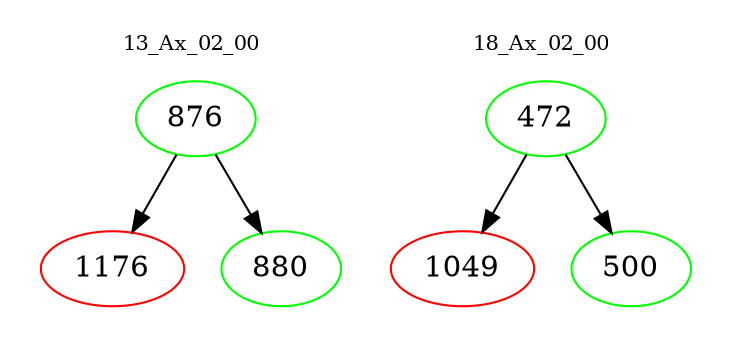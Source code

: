 digraph{
subgraph cluster_0 {
color = white
label = "13_Ax_02_00";
fontsize=10;
T0_876 [label="876", color="green"]
T0_876 -> T0_1176 [color="black"]
T0_1176 [label="1176", color="red"]
T0_876 -> T0_880 [color="black"]
T0_880 [label="880", color="green"]
}
subgraph cluster_1 {
color = white
label = "18_Ax_02_00";
fontsize=10;
T1_472 [label="472", color="green"]
T1_472 -> T1_1049 [color="black"]
T1_1049 [label="1049", color="red"]
T1_472 -> T1_500 [color="black"]
T1_500 [label="500", color="green"]
}
}
